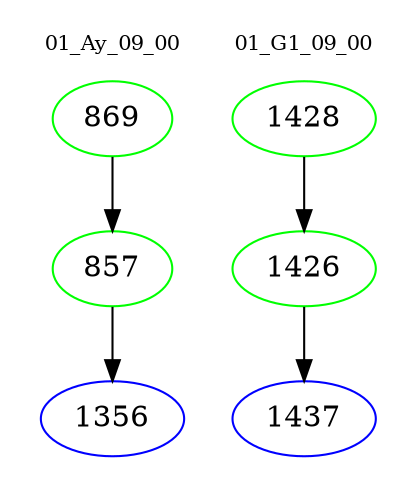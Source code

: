 digraph{
subgraph cluster_0 {
color = white
label = "01_Ay_09_00";
fontsize=10;
T0_869 [label="869", color="green"]
T0_869 -> T0_857 [color="black"]
T0_857 [label="857", color="green"]
T0_857 -> T0_1356 [color="black"]
T0_1356 [label="1356", color="blue"]
}
subgraph cluster_1 {
color = white
label = "01_G1_09_00";
fontsize=10;
T1_1428 [label="1428", color="green"]
T1_1428 -> T1_1426 [color="black"]
T1_1426 [label="1426", color="green"]
T1_1426 -> T1_1437 [color="black"]
T1_1437 [label="1437", color="blue"]
}
}
